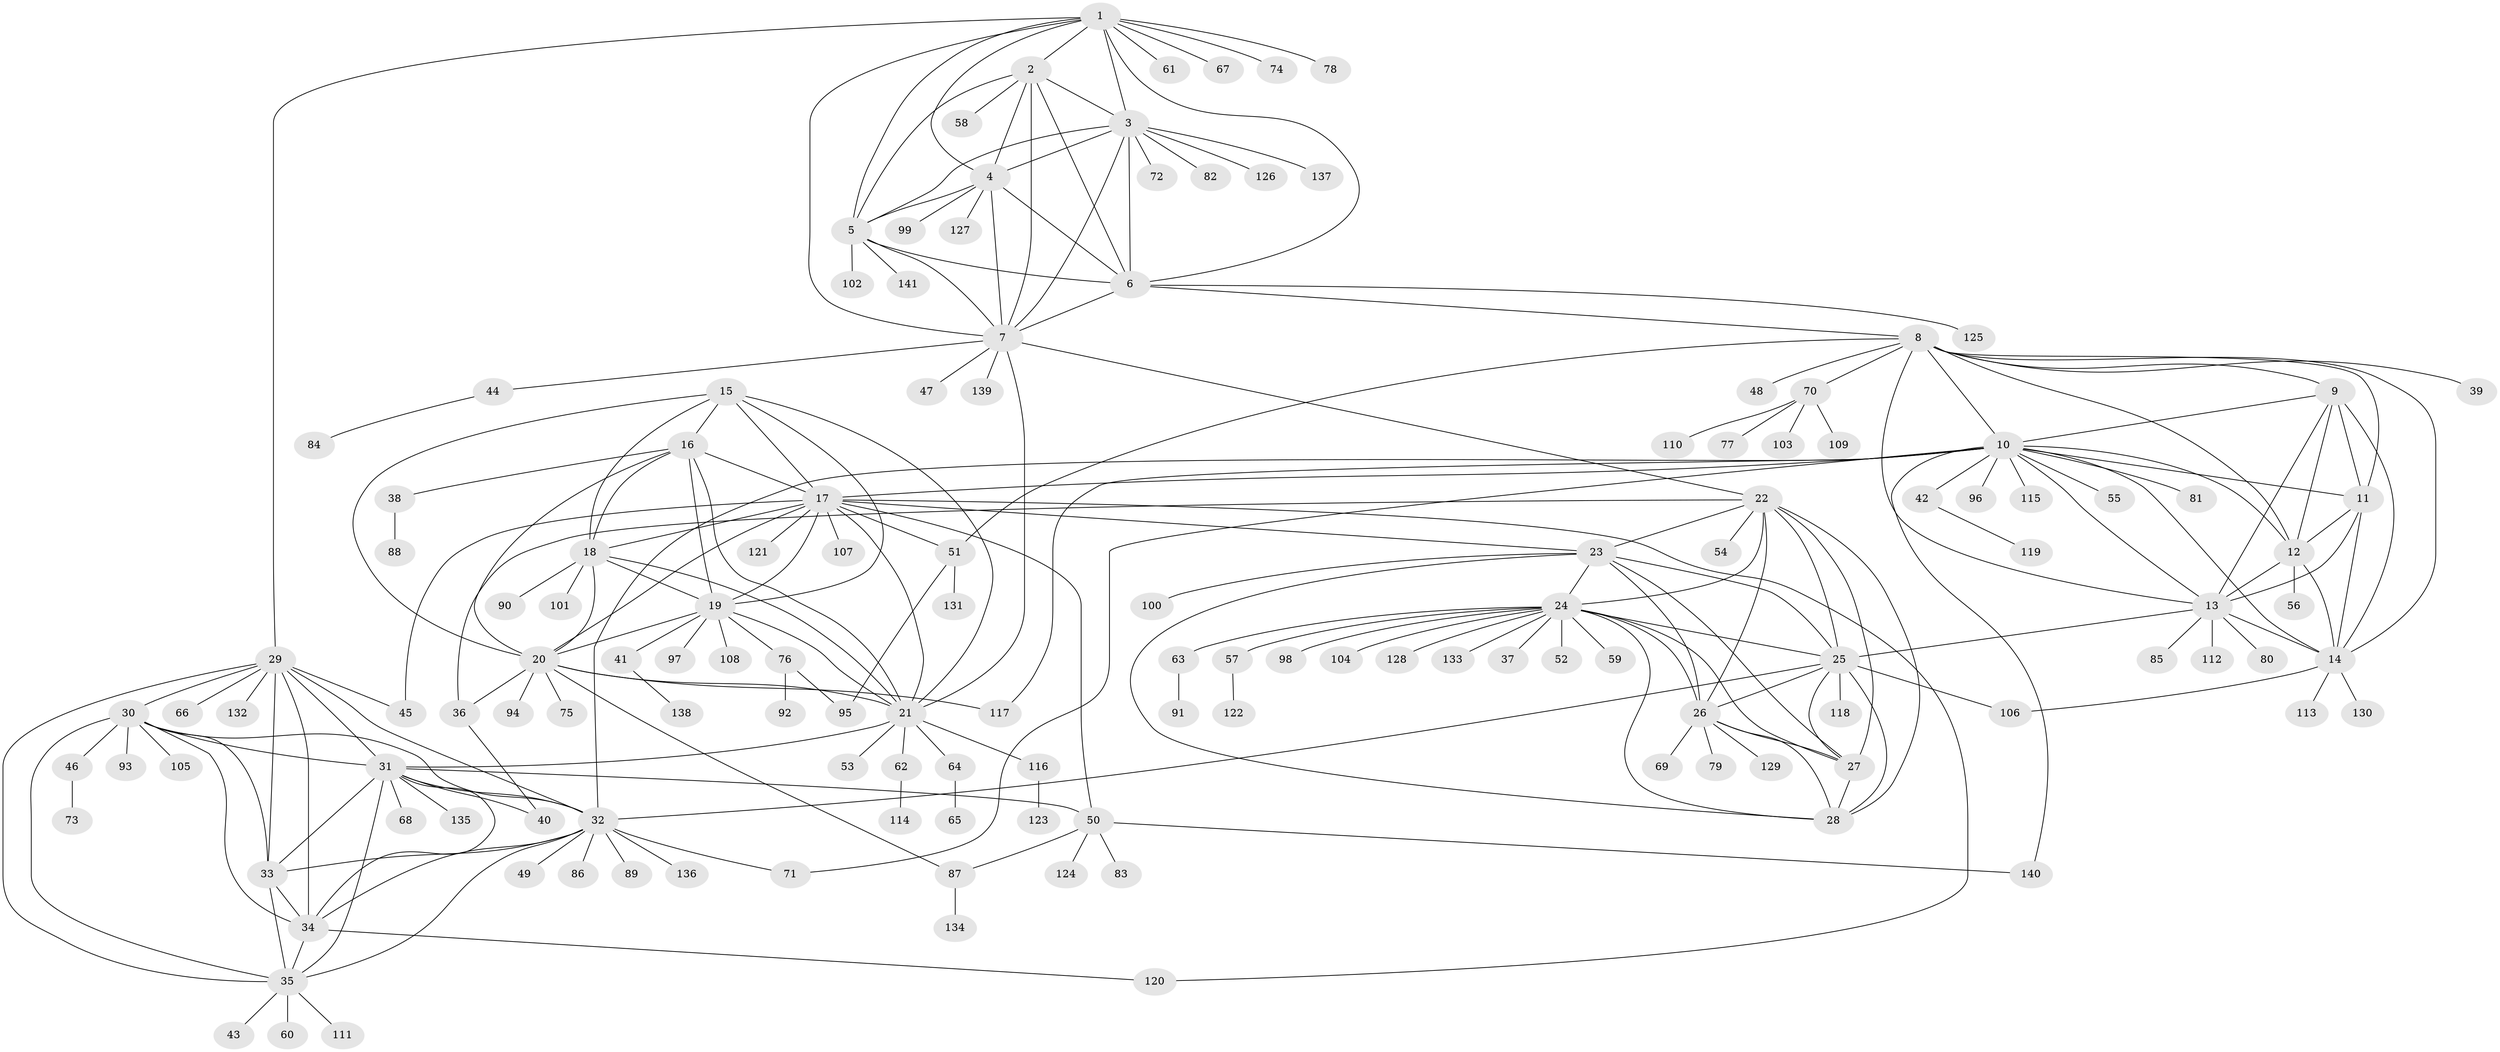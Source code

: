 // Generated by graph-tools (version 1.1) at 2025/02/03/09/25 03:02:41]
// undirected, 141 vertices, 233 edges
graph export_dot {
graph [start="1"]
  node [color=gray90,style=filled];
  1;
  2;
  3;
  4;
  5;
  6;
  7;
  8;
  9;
  10;
  11;
  12;
  13;
  14;
  15;
  16;
  17;
  18;
  19;
  20;
  21;
  22;
  23;
  24;
  25;
  26;
  27;
  28;
  29;
  30;
  31;
  32;
  33;
  34;
  35;
  36;
  37;
  38;
  39;
  40;
  41;
  42;
  43;
  44;
  45;
  46;
  47;
  48;
  49;
  50;
  51;
  52;
  53;
  54;
  55;
  56;
  57;
  58;
  59;
  60;
  61;
  62;
  63;
  64;
  65;
  66;
  67;
  68;
  69;
  70;
  71;
  72;
  73;
  74;
  75;
  76;
  77;
  78;
  79;
  80;
  81;
  82;
  83;
  84;
  85;
  86;
  87;
  88;
  89;
  90;
  91;
  92;
  93;
  94;
  95;
  96;
  97;
  98;
  99;
  100;
  101;
  102;
  103;
  104;
  105;
  106;
  107;
  108;
  109;
  110;
  111;
  112;
  113;
  114;
  115;
  116;
  117;
  118;
  119;
  120;
  121;
  122;
  123;
  124;
  125;
  126;
  127;
  128;
  129;
  130;
  131;
  132;
  133;
  134;
  135;
  136;
  137;
  138;
  139;
  140;
  141;
  1 -- 2;
  1 -- 3;
  1 -- 4;
  1 -- 5;
  1 -- 6;
  1 -- 7;
  1 -- 29;
  1 -- 61;
  1 -- 67;
  1 -- 74;
  1 -- 78;
  2 -- 3;
  2 -- 4;
  2 -- 5;
  2 -- 6;
  2 -- 7;
  2 -- 58;
  3 -- 4;
  3 -- 5;
  3 -- 6;
  3 -- 7;
  3 -- 72;
  3 -- 82;
  3 -- 126;
  3 -- 137;
  4 -- 5;
  4 -- 6;
  4 -- 7;
  4 -- 99;
  4 -- 127;
  5 -- 6;
  5 -- 7;
  5 -- 102;
  5 -- 141;
  6 -- 7;
  6 -- 8;
  6 -- 125;
  7 -- 21;
  7 -- 22;
  7 -- 44;
  7 -- 47;
  7 -- 139;
  8 -- 9;
  8 -- 10;
  8 -- 11;
  8 -- 12;
  8 -- 13;
  8 -- 14;
  8 -- 39;
  8 -- 48;
  8 -- 51;
  8 -- 70;
  9 -- 10;
  9 -- 11;
  9 -- 12;
  9 -- 13;
  9 -- 14;
  10 -- 11;
  10 -- 12;
  10 -- 13;
  10 -- 14;
  10 -- 17;
  10 -- 32;
  10 -- 42;
  10 -- 55;
  10 -- 71;
  10 -- 81;
  10 -- 96;
  10 -- 115;
  10 -- 117;
  10 -- 140;
  11 -- 12;
  11 -- 13;
  11 -- 14;
  12 -- 13;
  12 -- 14;
  12 -- 56;
  13 -- 14;
  13 -- 25;
  13 -- 80;
  13 -- 85;
  13 -- 112;
  14 -- 106;
  14 -- 113;
  14 -- 130;
  15 -- 16;
  15 -- 17;
  15 -- 18;
  15 -- 19;
  15 -- 20;
  15 -- 21;
  16 -- 17;
  16 -- 18;
  16 -- 19;
  16 -- 20;
  16 -- 21;
  16 -- 38;
  17 -- 18;
  17 -- 19;
  17 -- 20;
  17 -- 21;
  17 -- 23;
  17 -- 45;
  17 -- 50;
  17 -- 51;
  17 -- 107;
  17 -- 120;
  17 -- 121;
  18 -- 19;
  18 -- 20;
  18 -- 21;
  18 -- 90;
  18 -- 101;
  19 -- 20;
  19 -- 21;
  19 -- 41;
  19 -- 76;
  19 -- 97;
  19 -- 108;
  20 -- 21;
  20 -- 36;
  20 -- 75;
  20 -- 87;
  20 -- 94;
  20 -- 117;
  21 -- 31;
  21 -- 53;
  21 -- 62;
  21 -- 64;
  21 -- 116;
  22 -- 23;
  22 -- 24;
  22 -- 25;
  22 -- 26;
  22 -- 27;
  22 -- 28;
  22 -- 36;
  22 -- 54;
  23 -- 24;
  23 -- 25;
  23 -- 26;
  23 -- 27;
  23 -- 28;
  23 -- 100;
  24 -- 25;
  24 -- 26;
  24 -- 27;
  24 -- 28;
  24 -- 37;
  24 -- 52;
  24 -- 57;
  24 -- 59;
  24 -- 63;
  24 -- 98;
  24 -- 104;
  24 -- 128;
  24 -- 133;
  25 -- 26;
  25 -- 27;
  25 -- 28;
  25 -- 32;
  25 -- 106;
  25 -- 118;
  26 -- 27;
  26 -- 28;
  26 -- 69;
  26 -- 79;
  26 -- 129;
  27 -- 28;
  29 -- 30;
  29 -- 31;
  29 -- 32;
  29 -- 33;
  29 -- 34;
  29 -- 35;
  29 -- 45;
  29 -- 66;
  29 -- 132;
  30 -- 31;
  30 -- 32;
  30 -- 33;
  30 -- 34;
  30 -- 35;
  30 -- 46;
  30 -- 93;
  30 -- 105;
  31 -- 32;
  31 -- 33;
  31 -- 34;
  31 -- 35;
  31 -- 40;
  31 -- 50;
  31 -- 68;
  31 -- 135;
  32 -- 33;
  32 -- 34;
  32 -- 35;
  32 -- 49;
  32 -- 71;
  32 -- 86;
  32 -- 89;
  32 -- 136;
  33 -- 34;
  33 -- 35;
  34 -- 35;
  34 -- 120;
  35 -- 43;
  35 -- 60;
  35 -- 111;
  36 -- 40;
  38 -- 88;
  41 -- 138;
  42 -- 119;
  44 -- 84;
  46 -- 73;
  50 -- 83;
  50 -- 87;
  50 -- 124;
  50 -- 140;
  51 -- 95;
  51 -- 131;
  57 -- 122;
  62 -- 114;
  63 -- 91;
  64 -- 65;
  70 -- 77;
  70 -- 103;
  70 -- 109;
  70 -- 110;
  76 -- 92;
  76 -- 95;
  87 -- 134;
  116 -- 123;
}
